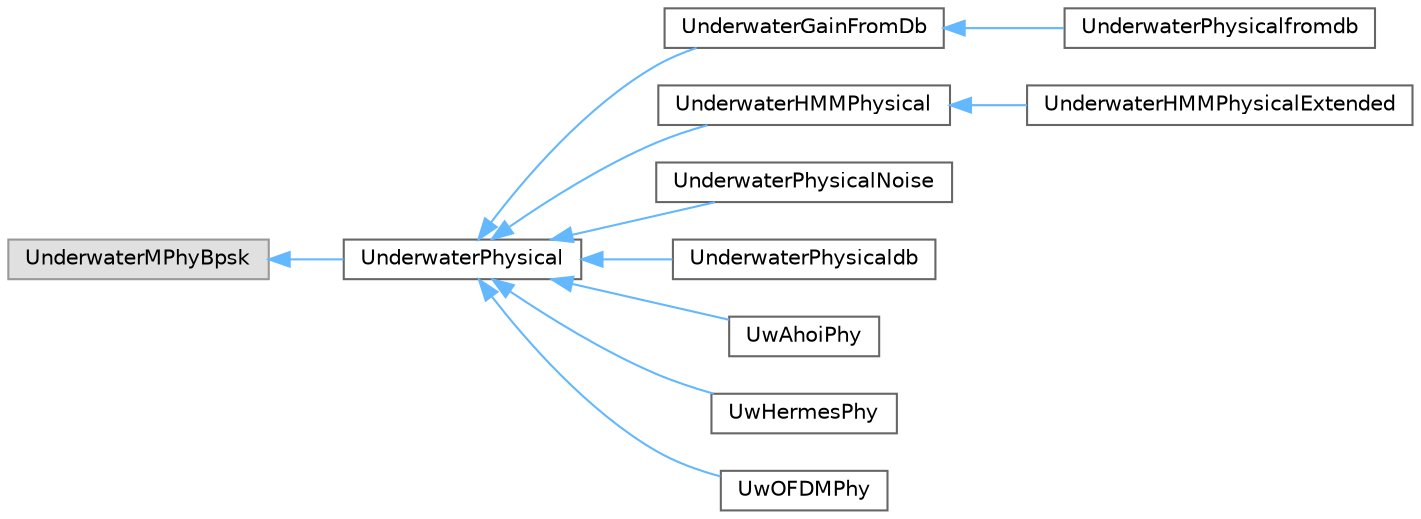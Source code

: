 digraph "Graphical Class Hierarchy"
{
 // LATEX_PDF_SIZE
  bgcolor="transparent";
  edge [fontname=Helvetica,fontsize=10,labelfontname=Helvetica,labelfontsize=10];
  node [fontname=Helvetica,fontsize=10,shape=box,height=0.2,width=0.4];
  rankdir="LR";
  Node0 [id="Node000000",label="UnderwaterMPhyBpsk",height=0.2,width=0.4,color="grey60", fillcolor="#E0E0E0", style="filled",tooltip=" "];
  Node0 -> Node1 [id="edge368_Node000000_Node000001",dir="back",color="steelblue1",style="solid",tooltip=" "];
  Node1 [id="Node000001",label="UnderwaterPhysical",height=0.2,width=0.4,color="grey40", fillcolor="white", style="filled",URL="$classUnderwaterPhysical.html",tooltip=" "];
  Node1 -> Node2 [id="edge369_Node000001_Node000002",dir="back",color="steelblue1",style="solid",tooltip=" "];
  Node2 [id="Node000002",label="UnderwaterGainFromDb",height=0.2,width=0.4,color="grey40", fillcolor="white", style="filled",URL="$classUnderwaterGainFromDb.html",tooltip=" "];
  Node2 -> Node3 [id="edge370_Node000002_Node000003",dir="back",color="steelblue1",style="solid",tooltip=" "];
  Node3 [id="Node000003",label="UnderwaterPhysicalfromdb",height=0.2,width=0.4,color="grey40", fillcolor="white", style="filled",URL="$classUnderwaterPhysicalfromdb.html",tooltip=" "];
  Node1 -> Node4 [id="edge371_Node000001_Node000004",dir="back",color="steelblue1",style="solid",tooltip=" "];
  Node4 [id="Node000004",label="UnderwaterHMMPhysical",height=0.2,width=0.4,color="grey40", fillcolor="white", style="filled",URL="$classUnderwaterHMMPhysical.html",tooltip="UnderwaterHMMPhysical models an hidden Markov Model phy channel."];
  Node4 -> Node5 [id="edge372_Node000004_Node000005",dir="back",color="steelblue1",style="solid",tooltip=" "];
  Node5 [id="Node000005",label="UnderwaterHMMPhysicalExtended",height=0.2,width=0.4,color="grey40", fillcolor="white", style="filled",URL="$classUnderwaterHMMPhysicalExtended.html",tooltip="UnderwaterHMMPhysicalExt models an hidden Markov Model phy channel."];
  Node1 -> Node6 [id="edge373_Node000001_Node000006",dir="back",color="steelblue1",style="solid",tooltip=" "];
  Node6 [id="Node000006",label="UnderwaterPhysicalNoise",height=0.2,width=0.4,color="grey40", fillcolor="white", style="filled",URL="$classUnderwaterPhysicalNoise.html",tooltip=" "];
  Node1 -> Node7 [id="edge374_Node000001_Node000007",dir="back",color="steelblue1",style="solid",tooltip=" "];
  Node7 [id="Node000007",label="UnderwaterPhysicaldb",height=0.2,width=0.4,color="grey40", fillcolor="white", style="filled",URL="$classUnderwaterPhysicaldb.html",tooltip=" "];
  Node1 -> Node8 [id="edge375_Node000001_Node000008",dir="back",color="steelblue1",style="solid",tooltip=" "];
  Node8 [id="Node000008",label="UwAhoiPhy",height=0.2,width=0.4,color="grey40", fillcolor="white", style="filled",URL="$classUwAhoiPhy.html",tooltip=" "];
  Node1 -> Node9 [id="edge376_Node000001_Node000009",dir="back",color="steelblue1",style="solid",tooltip=" "];
  Node9 [id="Node000009",label="UwHermesPhy",height=0.2,width=0.4,color="grey40", fillcolor="white", style="filled",URL="$classUwHermesPhy.html",tooltip=" "];
  Node1 -> Node10 [id="edge377_Node000001_Node000010",dir="back",color="steelblue1",style="solid",tooltip=" "];
  Node10 [id="Node000010",label="UwOFDMPhy",height=0.2,width=0.4,color="grey40", fillcolor="white", style="filled",URL="$classUwOFDMPhy.html",tooltip=" "];
}
